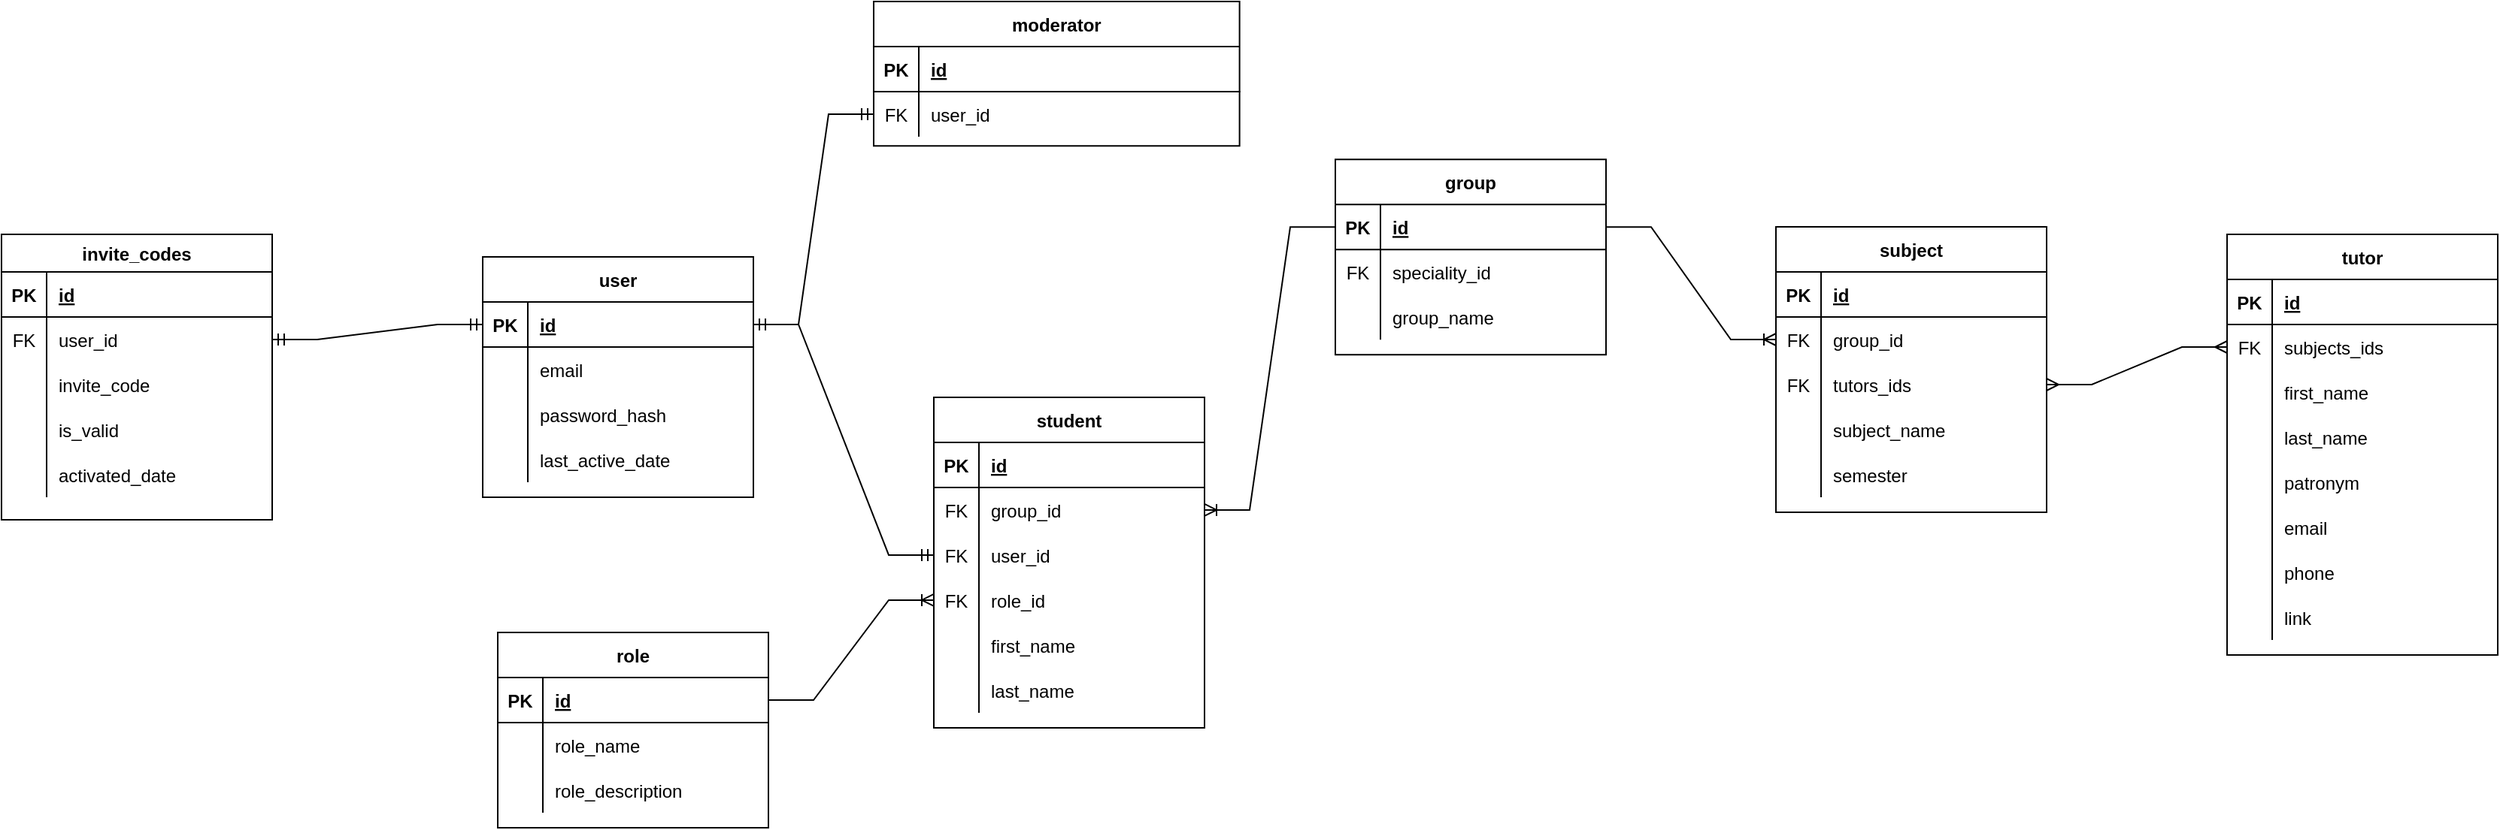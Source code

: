 <mxfile version="16.6.6" type="github">
  <diagram id="R2lEEEUBdFMjLlhIrx00" name="Page-1">
    <mxGraphModel dx="2125" dy="1175" grid="1" gridSize="10" guides="1" tooltips="1" connect="1" arrows="1" fold="1" page="1" pageScale="1" pageWidth="3300" pageHeight="2339" math="0" shadow="0" extFonts="Permanent Marker^https://fonts.googleapis.com/css?family=Permanent+Marker">
      <root>
        <mxCell id="0" />
        <mxCell id="1" parent="0" />
        <mxCell id="s9eudYA9k4VS2AkBvRyM-42" value="moderator" style="shape=table;startSize=30;container=1;collapsible=1;childLayout=tableLayout;fixedRows=1;rowLines=0;fontStyle=1;align=center;resizeLast=1;" parent="1" vertex="1">
          <mxGeometry x="1149.996" y="1100" width="243.31" height="96.08" as="geometry">
            <mxRectangle x="1749.996" y="1660.0" width="90" height="30" as="alternateBounds" />
          </mxGeometry>
        </mxCell>
        <mxCell id="s9eudYA9k4VS2AkBvRyM-43" value="" style="shape=tableRow;horizontal=0;startSize=0;swimlaneHead=0;swimlaneBody=0;fillColor=none;collapsible=0;dropTarget=0;points=[[0,0.5],[1,0.5]];portConstraint=eastwest;top=0;left=0;right=0;bottom=1;" parent="s9eudYA9k4VS2AkBvRyM-42" vertex="1">
          <mxGeometry y="30" width="243.31" height="30" as="geometry" />
        </mxCell>
        <mxCell id="s9eudYA9k4VS2AkBvRyM-44" value="PK" style="shape=partialRectangle;connectable=0;fillColor=none;top=0;left=0;bottom=0;right=0;fontStyle=1;overflow=hidden;" parent="s9eudYA9k4VS2AkBvRyM-43" vertex="1">
          <mxGeometry width="30" height="30" as="geometry">
            <mxRectangle width="30" height="30" as="alternateBounds" />
          </mxGeometry>
        </mxCell>
        <mxCell id="s9eudYA9k4VS2AkBvRyM-45" value="id" style="shape=partialRectangle;connectable=0;fillColor=none;top=0;left=0;bottom=0;right=0;align=left;spacingLeft=6;fontStyle=5;overflow=hidden;" parent="s9eudYA9k4VS2AkBvRyM-43" vertex="1">
          <mxGeometry x="30" width="213.31" height="30" as="geometry">
            <mxRectangle width="213.31" height="30" as="alternateBounds" />
          </mxGeometry>
        </mxCell>
        <mxCell id="s9eudYA9k4VS2AkBvRyM-46" value="" style="shape=tableRow;horizontal=0;startSize=0;swimlaneHead=0;swimlaneBody=0;fillColor=none;collapsible=0;dropTarget=0;points=[[0,0.5],[1,0.5]];portConstraint=eastwest;top=0;left=0;right=0;bottom=0;" parent="s9eudYA9k4VS2AkBvRyM-42" vertex="1">
          <mxGeometry y="60" width="243.31" height="30" as="geometry" />
        </mxCell>
        <mxCell id="s9eudYA9k4VS2AkBvRyM-47" value="FK" style="shape=partialRectangle;connectable=0;fillColor=none;top=0;left=0;bottom=0;right=0;editable=1;overflow=hidden;" parent="s9eudYA9k4VS2AkBvRyM-46" vertex="1">
          <mxGeometry width="30" height="30" as="geometry">
            <mxRectangle width="30" height="30" as="alternateBounds" />
          </mxGeometry>
        </mxCell>
        <mxCell id="s9eudYA9k4VS2AkBvRyM-48" value="user_id" style="shape=partialRectangle;connectable=0;fillColor=none;top=0;left=0;bottom=0;right=0;align=left;spacingLeft=6;overflow=hidden;" parent="s9eudYA9k4VS2AkBvRyM-46" vertex="1">
          <mxGeometry x="30" width="213.31" height="30" as="geometry">
            <mxRectangle width="213.31" height="30" as="alternateBounds" />
          </mxGeometry>
        </mxCell>
        <mxCell id="s9eudYA9k4VS2AkBvRyM-84" value="group" style="shape=table;startSize=30;container=1;collapsible=1;childLayout=tableLayout;fixedRows=1;rowLines=0;fontStyle=1;align=center;resizeLast=1;" parent="1" vertex="1">
          <mxGeometry x="1457" y="1205.13" width="180" height="130" as="geometry" />
        </mxCell>
        <mxCell id="s9eudYA9k4VS2AkBvRyM-85" value="" style="shape=tableRow;horizontal=0;startSize=0;swimlaneHead=0;swimlaneBody=0;fillColor=none;collapsible=0;dropTarget=0;points=[[0,0.5],[1,0.5]];portConstraint=eastwest;top=0;left=0;right=0;bottom=1;" parent="s9eudYA9k4VS2AkBvRyM-84" vertex="1">
          <mxGeometry y="30" width="180" height="30" as="geometry" />
        </mxCell>
        <mxCell id="s9eudYA9k4VS2AkBvRyM-86" value="PK" style="shape=partialRectangle;connectable=0;fillColor=none;top=0;left=0;bottom=0;right=0;fontStyle=1;overflow=hidden;" parent="s9eudYA9k4VS2AkBvRyM-85" vertex="1">
          <mxGeometry width="30" height="30" as="geometry">
            <mxRectangle width="30" height="30" as="alternateBounds" />
          </mxGeometry>
        </mxCell>
        <mxCell id="s9eudYA9k4VS2AkBvRyM-87" value="id" style="shape=partialRectangle;connectable=0;fillColor=none;top=0;left=0;bottom=0;right=0;align=left;spacingLeft=6;fontStyle=5;overflow=hidden;" parent="s9eudYA9k4VS2AkBvRyM-85" vertex="1">
          <mxGeometry x="30" width="150" height="30" as="geometry">
            <mxRectangle width="150" height="30" as="alternateBounds" />
          </mxGeometry>
        </mxCell>
        <mxCell id="s9eudYA9k4VS2AkBvRyM-88" value="" style="shape=tableRow;horizontal=0;startSize=0;swimlaneHead=0;swimlaneBody=0;fillColor=none;collapsible=0;dropTarget=0;points=[[0,0.5],[1,0.5]];portConstraint=eastwest;top=0;left=0;right=0;bottom=0;" parent="s9eudYA9k4VS2AkBvRyM-84" vertex="1">
          <mxGeometry y="60" width="180" height="30" as="geometry" />
        </mxCell>
        <mxCell id="s9eudYA9k4VS2AkBvRyM-89" value="FK" style="shape=partialRectangle;connectable=0;fillColor=none;top=0;left=0;bottom=0;right=0;fontStyle=0;overflow=hidden;" parent="s9eudYA9k4VS2AkBvRyM-88" vertex="1">
          <mxGeometry width="30" height="30" as="geometry">
            <mxRectangle width="30" height="30" as="alternateBounds" />
          </mxGeometry>
        </mxCell>
        <mxCell id="s9eudYA9k4VS2AkBvRyM-90" value="speciality_id" style="shape=partialRectangle;connectable=0;fillColor=none;top=0;left=0;bottom=0;right=0;align=left;spacingLeft=6;fontStyle=0;overflow=hidden;" parent="s9eudYA9k4VS2AkBvRyM-88" vertex="1">
          <mxGeometry x="30" width="150" height="30" as="geometry">
            <mxRectangle width="150" height="30" as="alternateBounds" />
          </mxGeometry>
        </mxCell>
        <mxCell id="s9eudYA9k4VS2AkBvRyM-91" value="" style="shape=tableRow;horizontal=0;startSize=0;swimlaneHead=0;swimlaneBody=0;fillColor=none;collapsible=0;dropTarget=0;points=[[0,0.5],[1,0.5]];portConstraint=eastwest;top=0;left=0;right=0;bottom=0;" parent="s9eudYA9k4VS2AkBvRyM-84" vertex="1">
          <mxGeometry y="90" width="180" height="30" as="geometry" />
        </mxCell>
        <mxCell id="s9eudYA9k4VS2AkBvRyM-92" value="" style="shape=partialRectangle;connectable=0;fillColor=none;top=0;left=0;bottom=0;right=0;editable=1;overflow=hidden;" parent="s9eudYA9k4VS2AkBvRyM-91" vertex="1">
          <mxGeometry width="30" height="30" as="geometry">
            <mxRectangle width="30" height="30" as="alternateBounds" />
          </mxGeometry>
        </mxCell>
        <mxCell id="s9eudYA9k4VS2AkBvRyM-93" value="group_name" style="shape=partialRectangle;connectable=0;fillColor=none;top=0;left=0;bottom=0;right=0;align=left;spacingLeft=6;overflow=hidden;" parent="s9eudYA9k4VS2AkBvRyM-91" vertex="1">
          <mxGeometry x="30" width="150" height="30" as="geometry">
            <mxRectangle width="150" height="30" as="alternateBounds" />
          </mxGeometry>
        </mxCell>
        <mxCell id="s9eudYA9k4VS2AkBvRyM-110" value="subject" style="shape=table;startSize=30;container=1;collapsible=1;childLayout=tableLayout;fixedRows=1;rowLines=0;fontStyle=1;align=center;resizeLast=1;" parent="1" vertex="1">
          <mxGeometry x="1750" y="1250" width="180" height="190" as="geometry" />
        </mxCell>
        <mxCell id="s9eudYA9k4VS2AkBvRyM-111" value="" style="shape=tableRow;horizontal=0;startSize=0;swimlaneHead=0;swimlaneBody=0;fillColor=none;collapsible=0;dropTarget=0;points=[[0,0.5],[1,0.5]];portConstraint=eastwest;top=0;left=0;right=0;bottom=1;" parent="s9eudYA9k4VS2AkBvRyM-110" vertex="1">
          <mxGeometry y="30" width="180" height="30" as="geometry" />
        </mxCell>
        <mxCell id="s9eudYA9k4VS2AkBvRyM-112" value="PK" style="shape=partialRectangle;connectable=0;fillColor=none;top=0;left=0;bottom=0;right=0;fontStyle=1;overflow=hidden;" parent="s9eudYA9k4VS2AkBvRyM-111" vertex="1">
          <mxGeometry width="30" height="30" as="geometry">
            <mxRectangle width="30" height="30" as="alternateBounds" />
          </mxGeometry>
        </mxCell>
        <mxCell id="s9eudYA9k4VS2AkBvRyM-113" value="id" style="shape=partialRectangle;connectable=0;fillColor=none;top=0;left=0;bottom=0;right=0;align=left;spacingLeft=6;fontStyle=5;overflow=hidden;" parent="s9eudYA9k4VS2AkBvRyM-111" vertex="1">
          <mxGeometry x="30" width="150" height="30" as="geometry">
            <mxRectangle width="150" height="30" as="alternateBounds" />
          </mxGeometry>
        </mxCell>
        <mxCell id="s9eudYA9k4VS2AkBvRyM-114" value="" style="shape=tableRow;horizontal=0;startSize=0;swimlaneHead=0;swimlaneBody=0;fillColor=none;collapsible=0;dropTarget=0;points=[[0,0.5],[1,0.5]];portConstraint=eastwest;top=0;left=0;right=0;bottom=0;" parent="s9eudYA9k4VS2AkBvRyM-110" vertex="1">
          <mxGeometry y="60" width="180" height="30" as="geometry" />
        </mxCell>
        <mxCell id="s9eudYA9k4VS2AkBvRyM-115" value="FK" style="shape=partialRectangle;connectable=0;fillColor=none;top=0;left=0;bottom=0;right=0;fontStyle=0;overflow=hidden;" parent="s9eudYA9k4VS2AkBvRyM-114" vertex="1">
          <mxGeometry width="30" height="30" as="geometry">
            <mxRectangle width="30" height="30" as="alternateBounds" />
          </mxGeometry>
        </mxCell>
        <mxCell id="s9eudYA9k4VS2AkBvRyM-116" value="group_id" style="shape=partialRectangle;connectable=0;fillColor=none;top=0;left=0;bottom=0;right=0;align=left;spacingLeft=6;fontStyle=0;overflow=hidden;" parent="s9eudYA9k4VS2AkBvRyM-114" vertex="1">
          <mxGeometry x="30" width="150" height="30" as="geometry">
            <mxRectangle width="150" height="30" as="alternateBounds" />
          </mxGeometry>
        </mxCell>
        <mxCell id="s9eudYA9k4VS2AkBvRyM-117" value="" style="shape=tableRow;horizontal=0;startSize=0;swimlaneHead=0;swimlaneBody=0;fillColor=none;collapsible=0;dropTarget=0;points=[[0,0.5],[1,0.5]];portConstraint=eastwest;top=0;left=0;right=0;bottom=0;" parent="s9eudYA9k4VS2AkBvRyM-110" vertex="1">
          <mxGeometry y="90" width="180" height="30" as="geometry" />
        </mxCell>
        <mxCell id="s9eudYA9k4VS2AkBvRyM-118" value="FK" style="shape=partialRectangle;connectable=0;fillColor=none;top=0;left=0;bottom=0;right=0;fontStyle=0;overflow=hidden;" parent="s9eudYA9k4VS2AkBvRyM-117" vertex="1">
          <mxGeometry width="30" height="30" as="geometry">
            <mxRectangle width="30" height="30" as="alternateBounds" />
          </mxGeometry>
        </mxCell>
        <mxCell id="s9eudYA9k4VS2AkBvRyM-119" value="tutors_ids" style="shape=partialRectangle;connectable=0;fillColor=none;top=0;left=0;bottom=0;right=0;align=left;spacingLeft=6;fontStyle=0;overflow=hidden;" parent="s9eudYA9k4VS2AkBvRyM-117" vertex="1">
          <mxGeometry x="30" width="150" height="30" as="geometry">
            <mxRectangle width="150" height="30" as="alternateBounds" />
          </mxGeometry>
        </mxCell>
        <mxCell id="s9eudYA9k4VS2AkBvRyM-120" value="" style="shape=tableRow;horizontal=0;startSize=0;swimlaneHead=0;swimlaneBody=0;fillColor=none;collapsible=0;dropTarget=0;points=[[0,0.5],[1,0.5]];portConstraint=eastwest;top=0;left=0;right=0;bottom=0;" parent="s9eudYA9k4VS2AkBvRyM-110" vertex="1">
          <mxGeometry y="120" width="180" height="30" as="geometry" />
        </mxCell>
        <mxCell id="s9eudYA9k4VS2AkBvRyM-121" value="" style="shape=partialRectangle;connectable=0;fillColor=none;top=0;left=0;bottom=0;right=0;editable=1;overflow=hidden;" parent="s9eudYA9k4VS2AkBvRyM-120" vertex="1">
          <mxGeometry width="30" height="30" as="geometry">
            <mxRectangle width="30" height="30" as="alternateBounds" />
          </mxGeometry>
        </mxCell>
        <mxCell id="s9eudYA9k4VS2AkBvRyM-122" value="subject_name" style="shape=partialRectangle;connectable=0;fillColor=none;top=0;left=0;bottom=0;right=0;align=left;spacingLeft=6;overflow=hidden;" parent="s9eudYA9k4VS2AkBvRyM-120" vertex="1">
          <mxGeometry x="30" width="150" height="30" as="geometry">
            <mxRectangle width="150" height="30" as="alternateBounds" />
          </mxGeometry>
        </mxCell>
        <mxCell id="s9eudYA9k4VS2AkBvRyM-123" value="" style="shape=tableRow;horizontal=0;startSize=0;swimlaneHead=0;swimlaneBody=0;fillColor=none;collapsible=0;dropTarget=0;points=[[0,0.5],[1,0.5]];portConstraint=eastwest;top=0;left=0;right=0;bottom=0;" parent="s9eudYA9k4VS2AkBvRyM-110" vertex="1">
          <mxGeometry y="150" width="180" height="30" as="geometry" />
        </mxCell>
        <mxCell id="s9eudYA9k4VS2AkBvRyM-124" value="" style="shape=partialRectangle;connectable=0;fillColor=none;top=0;left=0;bottom=0;right=0;editable=1;overflow=hidden;" parent="s9eudYA9k4VS2AkBvRyM-123" vertex="1">
          <mxGeometry width="30" height="30" as="geometry">
            <mxRectangle width="30" height="30" as="alternateBounds" />
          </mxGeometry>
        </mxCell>
        <mxCell id="s9eudYA9k4VS2AkBvRyM-125" value="semester" style="shape=partialRectangle;connectable=0;fillColor=none;top=0;left=0;bottom=0;right=0;align=left;spacingLeft=6;overflow=hidden;" parent="s9eudYA9k4VS2AkBvRyM-123" vertex="1">
          <mxGeometry x="30" width="150" height="30" as="geometry">
            <mxRectangle width="150" height="30" as="alternateBounds" />
          </mxGeometry>
        </mxCell>
        <mxCell id="s9eudYA9k4VS2AkBvRyM-126" value="" style="edgeStyle=entityRelationEdgeStyle;fontSize=12;html=1;endArrow=ERoneToMany;rounded=0;entryX=0;entryY=0.5;entryDx=0;entryDy=0;exitX=1;exitY=0.5;exitDx=0;exitDy=0;" parent="1" source="s9eudYA9k4VS2AkBvRyM-85" target="s9eudYA9k4VS2AkBvRyM-114" edge="1">
          <mxGeometry width="100" height="100" relative="1" as="geometry">
            <mxPoint x="1987" y="1375.13" as="sourcePoint" />
            <mxPoint x="2087" y="1275.13" as="targetPoint" />
          </mxGeometry>
        </mxCell>
        <mxCell id="s9eudYA9k4VS2AkBvRyM-209" value="tutor" style="shape=table;startSize=30;container=1;collapsible=1;childLayout=tableLayout;fixedRows=1;rowLines=0;fontStyle=1;align=center;resizeLast=1;" parent="1" vertex="1">
          <mxGeometry x="2050" y="1255" width="180" height="280" as="geometry" />
        </mxCell>
        <mxCell id="s9eudYA9k4VS2AkBvRyM-210" value="" style="shape=tableRow;horizontal=0;startSize=0;swimlaneHead=0;swimlaneBody=0;fillColor=none;collapsible=0;dropTarget=0;points=[[0,0.5],[1,0.5]];portConstraint=eastwest;top=0;left=0;right=0;bottom=1;" parent="s9eudYA9k4VS2AkBvRyM-209" vertex="1">
          <mxGeometry y="30" width="180" height="30" as="geometry" />
        </mxCell>
        <mxCell id="s9eudYA9k4VS2AkBvRyM-211" value="PK" style="shape=partialRectangle;connectable=0;fillColor=none;top=0;left=0;bottom=0;right=0;fontStyle=1;overflow=hidden;" parent="s9eudYA9k4VS2AkBvRyM-210" vertex="1">
          <mxGeometry width="30" height="30" as="geometry">
            <mxRectangle width="30" height="30" as="alternateBounds" />
          </mxGeometry>
        </mxCell>
        <mxCell id="s9eudYA9k4VS2AkBvRyM-212" value="id" style="shape=partialRectangle;connectable=0;fillColor=none;top=0;left=0;bottom=0;right=0;align=left;spacingLeft=6;fontStyle=5;overflow=hidden;" parent="s9eudYA9k4VS2AkBvRyM-210" vertex="1">
          <mxGeometry x="30" width="150" height="30" as="geometry">
            <mxRectangle width="150" height="30" as="alternateBounds" />
          </mxGeometry>
        </mxCell>
        <mxCell id="s9eudYA9k4VS2AkBvRyM-213" value="" style="shape=tableRow;horizontal=0;startSize=0;swimlaneHead=0;swimlaneBody=0;fillColor=none;collapsible=0;dropTarget=0;points=[[0,0.5],[1,0.5]];portConstraint=eastwest;top=0;left=0;right=0;bottom=0;" parent="s9eudYA9k4VS2AkBvRyM-209" vertex="1">
          <mxGeometry y="60" width="180" height="30" as="geometry" />
        </mxCell>
        <mxCell id="s9eudYA9k4VS2AkBvRyM-214" value="FK" style="shape=partialRectangle;connectable=0;fillColor=none;top=0;left=0;bottom=0;right=0;fontStyle=0;overflow=hidden;" parent="s9eudYA9k4VS2AkBvRyM-213" vertex="1">
          <mxGeometry width="30" height="30" as="geometry">
            <mxRectangle width="30" height="30" as="alternateBounds" />
          </mxGeometry>
        </mxCell>
        <mxCell id="s9eudYA9k4VS2AkBvRyM-215" value="subjects_ids" style="shape=partialRectangle;connectable=0;fillColor=none;top=0;left=0;bottom=0;right=0;align=left;spacingLeft=6;fontStyle=0;overflow=hidden;" parent="s9eudYA9k4VS2AkBvRyM-213" vertex="1">
          <mxGeometry x="30" width="150" height="30" as="geometry">
            <mxRectangle width="150" height="30" as="alternateBounds" />
          </mxGeometry>
        </mxCell>
        <mxCell id="s9eudYA9k4VS2AkBvRyM-216" value="" style="shape=tableRow;horizontal=0;startSize=0;swimlaneHead=0;swimlaneBody=0;fillColor=none;collapsible=0;dropTarget=0;points=[[0,0.5],[1,0.5]];portConstraint=eastwest;top=0;left=0;right=0;bottom=0;" parent="s9eudYA9k4VS2AkBvRyM-209" vertex="1">
          <mxGeometry y="90" width="180" height="30" as="geometry" />
        </mxCell>
        <mxCell id="s9eudYA9k4VS2AkBvRyM-217" value="" style="shape=partialRectangle;connectable=0;fillColor=none;top=0;left=0;bottom=0;right=0;editable=1;overflow=hidden;" parent="s9eudYA9k4VS2AkBvRyM-216" vertex="1">
          <mxGeometry width="30" height="30" as="geometry">
            <mxRectangle width="30" height="30" as="alternateBounds" />
          </mxGeometry>
        </mxCell>
        <mxCell id="s9eudYA9k4VS2AkBvRyM-218" value="first_name" style="shape=partialRectangle;connectable=0;fillColor=none;top=0;left=0;bottom=0;right=0;align=left;spacingLeft=6;overflow=hidden;" parent="s9eudYA9k4VS2AkBvRyM-216" vertex="1">
          <mxGeometry x="30" width="150" height="30" as="geometry">
            <mxRectangle width="150" height="30" as="alternateBounds" />
          </mxGeometry>
        </mxCell>
        <mxCell id="s9eudYA9k4VS2AkBvRyM-219" value="" style="shape=tableRow;horizontal=0;startSize=0;swimlaneHead=0;swimlaneBody=0;fillColor=none;collapsible=0;dropTarget=0;points=[[0,0.5],[1,0.5]];portConstraint=eastwest;top=0;left=0;right=0;bottom=0;" parent="s9eudYA9k4VS2AkBvRyM-209" vertex="1">
          <mxGeometry y="120" width="180" height="30" as="geometry" />
        </mxCell>
        <mxCell id="s9eudYA9k4VS2AkBvRyM-220" value="" style="shape=partialRectangle;connectable=0;fillColor=none;top=0;left=0;bottom=0;right=0;editable=1;overflow=hidden;" parent="s9eudYA9k4VS2AkBvRyM-219" vertex="1">
          <mxGeometry width="30" height="30" as="geometry">
            <mxRectangle width="30" height="30" as="alternateBounds" />
          </mxGeometry>
        </mxCell>
        <mxCell id="s9eudYA9k4VS2AkBvRyM-221" value="last_name" style="shape=partialRectangle;connectable=0;fillColor=none;top=0;left=0;bottom=0;right=0;align=left;spacingLeft=6;overflow=hidden;" parent="s9eudYA9k4VS2AkBvRyM-219" vertex="1">
          <mxGeometry x="30" width="150" height="30" as="geometry">
            <mxRectangle width="150" height="30" as="alternateBounds" />
          </mxGeometry>
        </mxCell>
        <mxCell id="s9eudYA9k4VS2AkBvRyM-222" value="" style="shape=tableRow;horizontal=0;startSize=0;swimlaneHead=0;swimlaneBody=0;fillColor=none;collapsible=0;dropTarget=0;points=[[0,0.5],[1,0.5]];portConstraint=eastwest;top=0;left=0;right=0;bottom=0;" parent="s9eudYA9k4VS2AkBvRyM-209" vertex="1">
          <mxGeometry y="150" width="180" height="30" as="geometry" />
        </mxCell>
        <mxCell id="s9eudYA9k4VS2AkBvRyM-223" value="" style="shape=partialRectangle;connectable=0;fillColor=none;top=0;left=0;bottom=0;right=0;editable=1;overflow=hidden;" parent="s9eudYA9k4VS2AkBvRyM-222" vertex="1">
          <mxGeometry width="30" height="30" as="geometry">
            <mxRectangle width="30" height="30" as="alternateBounds" />
          </mxGeometry>
        </mxCell>
        <mxCell id="s9eudYA9k4VS2AkBvRyM-224" value="patronym" style="shape=partialRectangle;connectable=0;fillColor=none;top=0;left=0;bottom=0;right=0;align=left;spacingLeft=6;overflow=hidden;" parent="s9eudYA9k4VS2AkBvRyM-222" vertex="1">
          <mxGeometry x="30" width="150" height="30" as="geometry">
            <mxRectangle width="150" height="30" as="alternateBounds" />
          </mxGeometry>
        </mxCell>
        <mxCell id="s9eudYA9k4VS2AkBvRyM-225" value="" style="shape=tableRow;horizontal=0;startSize=0;swimlaneHead=0;swimlaneBody=0;fillColor=none;collapsible=0;dropTarget=0;points=[[0,0.5],[1,0.5]];portConstraint=eastwest;top=0;left=0;right=0;bottom=0;" parent="s9eudYA9k4VS2AkBvRyM-209" vertex="1">
          <mxGeometry y="180" width="180" height="30" as="geometry" />
        </mxCell>
        <mxCell id="s9eudYA9k4VS2AkBvRyM-226" value="" style="shape=partialRectangle;connectable=0;fillColor=none;top=0;left=0;bottom=0;right=0;editable=1;overflow=hidden;" parent="s9eudYA9k4VS2AkBvRyM-225" vertex="1">
          <mxGeometry width="30" height="30" as="geometry">
            <mxRectangle width="30" height="30" as="alternateBounds" />
          </mxGeometry>
        </mxCell>
        <mxCell id="s9eudYA9k4VS2AkBvRyM-227" value="email" style="shape=partialRectangle;connectable=0;fillColor=none;top=0;left=0;bottom=0;right=0;align=left;spacingLeft=6;overflow=hidden;" parent="s9eudYA9k4VS2AkBvRyM-225" vertex="1">
          <mxGeometry x="30" width="150" height="30" as="geometry">
            <mxRectangle width="150" height="30" as="alternateBounds" />
          </mxGeometry>
        </mxCell>
        <mxCell id="s9eudYA9k4VS2AkBvRyM-228" value="" style="shape=tableRow;horizontal=0;startSize=0;swimlaneHead=0;swimlaneBody=0;fillColor=none;collapsible=0;dropTarget=0;points=[[0,0.5],[1,0.5]];portConstraint=eastwest;top=0;left=0;right=0;bottom=0;" parent="s9eudYA9k4VS2AkBvRyM-209" vertex="1">
          <mxGeometry y="210" width="180" height="30" as="geometry" />
        </mxCell>
        <mxCell id="s9eudYA9k4VS2AkBvRyM-229" value="" style="shape=partialRectangle;connectable=0;fillColor=none;top=0;left=0;bottom=0;right=0;editable=1;overflow=hidden;" parent="s9eudYA9k4VS2AkBvRyM-228" vertex="1">
          <mxGeometry width="30" height="30" as="geometry">
            <mxRectangle width="30" height="30" as="alternateBounds" />
          </mxGeometry>
        </mxCell>
        <mxCell id="s9eudYA9k4VS2AkBvRyM-230" value="phone" style="shape=partialRectangle;connectable=0;fillColor=none;top=0;left=0;bottom=0;right=0;align=left;spacingLeft=6;overflow=hidden;" parent="s9eudYA9k4VS2AkBvRyM-228" vertex="1">
          <mxGeometry x="30" width="150" height="30" as="geometry">
            <mxRectangle width="150" height="30" as="alternateBounds" />
          </mxGeometry>
        </mxCell>
        <mxCell id="s9eudYA9k4VS2AkBvRyM-231" value="" style="shape=tableRow;horizontal=0;startSize=0;swimlaneHead=0;swimlaneBody=0;fillColor=none;collapsible=0;dropTarget=0;points=[[0,0.5],[1,0.5]];portConstraint=eastwest;top=0;left=0;right=0;bottom=0;" parent="s9eudYA9k4VS2AkBvRyM-209" vertex="1">
          <mxGeometry y="240" width="180" height="30" as="geometry" />
        </mxCell>
        <mxCell id="s9eudYA9k4VS2AkBvRyM-232" value="" style="shape=partialRectangle;connectable=0;fillColor=none;top=0;left=0;bottom=0;right=0;editable=1;overflow=hidden;" parent="s9eudYA9k4VS2AkBvRyM-231" vertex="1">
          <mxGeometry width="30" height="30" as="geometry">
            <mxRectangle width="30" height="30" as="alternateBounds" />
          </mxGeometry>
        </mxCell>
        <mxCell id="s9eudYA9k4VS2AkBvRyM-233" value="link" style="shape=partialRectangle;connectable=0;fillColor=none;top=0;left=0;bottom=0;right=0;align=left;spacingLeft=6;overflow=hidden;" parent="s9eudYA9k4VS2AkBvRyM-231" vertex="1">
          <mxGeometry x="30" width="150" height="30" as="geometry">
            <mxRectangle width="150" height="30" as="alternateBounds" />
          </mxGeometry>
        </mxCell>
        <mxCell id="s9eudYA9k4VS2AkBvRyM-234" value="" style="edgeStyle=entityRelationEdgeStyle;fontSize=12;html=1;endArrow=ERmany;startArrow=ERmany;rounded=0;entryX=0;entryY=0.5;entryDx=0;entryDy=0;exitX=1;exitY=0.5;exitDx=0;exitDy=0;" parent="1" source="s9eudYA9k4VS2AkBvRyM-117" target="s9eudYA9k4VS2AkBvRyM-213" edge="1">
          <mxGeometry width="100" height="100" relative="1" as="geometry">
            <mxPoint x="1907" y="1660" as="sourcePoint" />
            <mxPoint x="2007" y="1560" as="targetPoint" />
          </mxGeometry>
        </mxCell>
        <mxCell id="s9eudYA9k4VS2AkBvRyM-238" value="user" style="shape=table;startSize=30;container=1;collapsible=1;childLayout=tableLayout;fixedRows=1;rowLines=0;fontStyle=1;align=center;resizeLast=1;" parent="1" vertex="1">
          <mxGeometry x="890" y="1270" width="180" height="160" as="geometry" />
        </mxCell>
        <mxCell id="s9eudYA9k4VS2AkBvRyM-239" value="" style="shape=tableRow;horizontal=0;startSize=0;swimlaneHead=0;swimlaneBody=0;fillColor=none;collapsible=0;dropTarget=0;points=[[0,0.5],[1,0.5]];portConstraint=eastwest;top=0;left=0;right=0;bottom=1;" parent="s9eudYA9k4VS2AkBvRyM-238" vertex="1">
          <mxGeometry y="30" width="180" height="30" as="geometry" />
        </mxCell>
        <mxCell id="s9eudYA9k4VS2AkBvRyM-240" value="PK" style="shape=partialRectangle;connectable=0;fillColor=none;top=0;left=0;bottom=0;right=0;fontStyle=1;overflow=hidden;" parent="s9eudYA9k4VS2AkBvRyM-239" vertex="1">
          <mxGeometry width="30" height="30" as="geometry">
            <mxRectangle width="30" height="30" as="alternateBounds" />
          </mxGeometry>
        </mxCell>
        <mxCell id="s9eudYA9k4VS2AkBvRyM-241" value="id" style="shape=partialRectangle;connectable=0;fillColor=none;top=0;left=0;bottom=0;right=0;align=left;spacingLeft=6;fontStyle=5;overflow=hidden;" parent="s9eudYA9k4VS2AkBvRyM-239" vertex="1">
          <mxGeometry x="30" width="150" height="30" as="geometry">
            <mxRectangle width="150" height="30" as="alternateBounds" />
          </mxGeometry>
        </mxCell>
        <mxCell id="s9eudYA9k4VS2AkBvRyM-242" value="" style="shape=tableRow;horizontal=0;startSize=0;swimlaneHead=0;swimlaneBody=0;fillColor=none;collapsible=0;dropTarget=0;points=[[0,0.5],[1,0.5]];portConstraint=eastwest;top=0;left=0;right=0;bottom=0;" parent="s9eudYA9k4VS2AkBvRyM-238" vertex="1">
          <mxGeometry y="60" width="180" height="30" as="geometry" />
        </mxCell>
        <mxCell id="s9eudYA9k4VS2AkBvRyM-243" value="" style="shape=partialRectangle;connectable=0;fillColor=none;top=0;left=0;bottom=0;right=0;editable=1;overflow=hidden;" parent="s9eudYA9k4VS2AkBvRyM-242" vertex="1">
          <mxGeometry width="30" height="30" as="geometry">
            <mxRectangle width="30" height="30" as="alternateBounds" />
          </mxGeometry>
        </mxCell>
        <mxCell id="s9eudYA9k4VS2AkBvRyM-244" value="email" style="shape=partialRectangle;connectable=0;fillColor=none;top=0;left=0;bottom=0;right=0;align=left;spacingLeft=6;overflow=hidden;" parent="s9eudYA9k4VS2AkBvRyM-242" vertex="1">
          <mxGeometry x="30" width="150" height="30" as="geometry">
            <mxRectangle width="150" height="30" as="alternateBounds" />
          </mxGeometry>
        </mxCell>
        <mxCell id="s9eudYA9k4VS2AkBvRyM-245" value="" style="shape=tableRow;horizontal=0;startSize=0;swimlaneHead=0;swimlaneBody=0;fillColor=none;collapsible=0;dropTarget=0;points=[[0,0.5],[1,0.5]];portConstraint=eastwest;top=0;left=0;right=0;bottom=0;" parent="s9eudYA9k4VS2AkBvRyM-238" vertex="1">
          <mxGeometry y="90" width="180" height="30" as="geometry" />
        </mxCell>
        <mxCell id="s9eudYA9k4VS2AkBvRyM-246" value="" style="shape=partialRectangle;connectable=0;fillColor=none;top=0;left=0;bottom=0;right=0;editable=1;overflow=hidden;" parent="s9eudYA9k4VS2AkBvRyM-245" vertex="1">
          <mxGeometry width="30" height="30" as="geometry">
            <mxRectangle width="30" height="30" as="alternateBounds" />
          </mxGeometry>
        </mxCell>
        <mxCell id="s9eudYA9k4VS2AkBvRyM-247" value="password_hash" style="shape=partialRectangle;connectable=0;fillColor=none;top=0;left=0;bottom=0;right=0;align=left;spacingLeft=6;overflow=hidden;" parent="s9eudYA9k4VS2AkBvRyM-245" vertex="1">
          <mxGeometry x="30" width="150" height="30" as="geometry">
            <mxRectangle width="150" height="30" as="alternateBounds" />
          </mxGeometry>
        </mxCell>
        <mxCell id="s9eudYA9k4VS2AkBvRyM-248" value="" style="shape=tableRow;horizontal=0;startSize=0;swimlaneHead=0;swimlaneBody=0;fillColor=none;collapsible=0;dropTarget=0;points=[[0,0.5],[1,0.5]];portConstraint=eastwest;top=0;left=0;right=0;bottom=0;" parent="s9eudYA9k4VS2AkBvRyM-238" vertex="1">
          <mxGeometry y="120" width="180" height="30" as="geometry" />
        </mxCell>
        <mxCell id="s9eudYA9k4VS2AkBvRyM-249" value="" style="shape=partialRectangle;connectable=0;fillColor=none;top=0;left=0;bottom=0;right=0;editable=1;overflow=hidden;" parent="s9eudYA9k4VS2AkBvRyM-248" vertex="1">
          <mxGeometry width="30" height="30" as="geometry">
            <mxRectangle width="30" height="30" as="alternateBounds" />
          </mxGeometry>
        </mxCell>
        <mxCell id="s9eudYA9k4VS2AkBvRyM-250" value="last_active_date" style="shape=partialRectangle;connectable=0;fillColor=none;top=0;left=0;bottom=0;right=0;align=left;spacingLeft=6;overflow=hidden;" parent="s9eudYA9k4VS2AkBvRyM-248" vertex="1">
          <mxGeometry x="30" width="150" height="30" as="geometry">
            <mxRectangle width="150" height="30" as="alternateBounds" />
          </mxGeometry>
        </mxCell>
        <mxCell id="s9eudYA9k4VS2AkBvRyM-251" value="student" style="shape=table;startSize=30;container=1;collapsible=1;childLayout=tableLayout;fixedRows=1;rowLines=0;fontStyle=1;align=center;resizeLast=1;" parent="1" vertex="1">
          <mxGeometry x="1190" y="1363.49" width="180" height="220" as="geometry" />
        </mxCell>
        <mxCell id="s9eudYA9k4VS2AkBvRyM-252" value="" style="shape=tableRow;horizontal=0;startSize=0;swimlaneHead=0;swimlaneBody=0;fillColor=none;collapsible=0;dropTarget=0;points=[[0,0.5],[1,0.5]];portConstraint=eastwest;top=0;left=0;right=0;bottom=1;" parent="s9eudYA9k4VS2AkBvRyM-251" vertex="1">
          <mxGeometry y="30" width="180" height="30" as="geometry" />
        </mxCell>
        <mxCell id="s9eudYA9k4VS2AkBvRyM-253" value="PK" style="shape=partialRectangle;connectable=0;fillColor=none;top=0;left=0;bottom=0;right=0;fontStyle=1;overflow=hidden;" parent="s9eudYA9k4VS2AkBvRyM-252" vertex="1">
          <mxGeometry width="30" height="30" as="geometry">
            <mxRectangle width="30" height="30" as="alternateBounds" />
          </mxGeometry>
        </mxCell>
        <mxCell id="s9eudYA9k4VS2AkBvRyM-254" value="id" style="shape=partialRectangle;connectable=0;fillColor=none;top=0;left=0;bottom=0;right=0;align=left;spacingLeft=6;fontStyle=5;overflow=hidden;" parent="s9eudYA9k4VS2AkBvRyM-252" vertex="1">
          <mxGeometry x="30" width="150" height="30" as="geometry">
            <mxRectangle width="150" height="30" as="alternateBounds" />
          </mxGeometry>
        </mxCell>
        <mxCell id="s9eudYA9k4VS2AkBvRyM-255" value="" style="shape=tableRow;horizontal=0;startSize=0;swimlaneHead=0;swimlaneBody=0;fillColor=none;collapsible=0;dropTarget=0;points=[[0,0.5],[1,0.5]];portConstraint=eastwest;top=0;left=0;right=0;bottom=0;" parent="s9eudYA9k4VS2AkBvRyM-251" vertex="1">
          <mxGeometry y="60" width="180" height="30" as="geometry" />
        </mxCell>
        <mxCell id="s9eudYA9k4VS2AkBvRyM-256" value="FK" style="shape=partialRectangle;connectable=0;fillColor=none;top=0;left=0;bottom=0;right=0;fontStyle=0;overflow=hidden;" parent="s9eudYA9k4VS2AkBvRyM-255" vertex="1">
          <mxGeometry width="30" height="30" as="geometry">
            <mxRectangle width="30" height="30" as="alternateBounds" />
          </mxGeometry>
        </mxCell>
        <mxCell id="s9eudYA9k4VS2AkBvRyM-257" value="group_id" style="shape=partialRectangle;connectable=0;fillColor=none;top=0;left=0;bottom=0;right=0;align=left;spacingLeft=6;fontStyle=0;overflow=hidden;" parent="s9eudYA9k4VS2AkBvRyM-255" vertex="1">
          <mxGeometry x="30" width="150" height="30" as="geometry">
            <mxRectangle width="150" height="30" as="alternateBounds" />
          </mxGeometry>
        </mxCell>
        <mxCell id="s9eudYA9k4VS2AkBvRyM-258" value="" style="shape=tableRow;horizontal=0;startSize=0;swimlaneHead=0;swimlaneBody=0;fillColor=none;collapsible=0;dropTarget=0;points=[[0,0.5],[1,0.5]];portConstraint=eastwest;top=0;left=0;right=0;bottom=0;" parent="s9eudYA9k4VS2AkBvRyM-251" vertex="1">
          <mxGeometry y="90" width="180" height="30" as="geometry" />
        </mxCell>
        <mxCell id="s9eudYA9k4VS2AkBvRyM-259" value="FK" style="shape=partialRectangle;connectable=0;fillColor=none;top=0;left=0;bottom=0;right=0;fontStyle=0;overflow=hidden;" parent="s9eudYA9k4VS2AkBvRyM-258" vertex="1">
          <mxGeometry width="30" height="30" as="geometry">
            <mxRectangle width="30" height="30" as="alternateBounds" />
          </mxGeometry>
        </mxCell>
        <mxCell id="s9eudYA9k4VS2AkBvRyM-260" value="user_id" style="shape=partialRectangle;connectable=0;fillColor=none;top=0;left=0;bottom=0;right=0;align=left;spacingLeft=6;fontStyle=0;overflow=hidden;" parent="s9eudYA9k4VS2AkBvRyM-258" vertex="1">
          <mxGeometry x="30" width="150" height="30" as="geometry">
            <mxRectangle width="150" height="30" as="alternateBounds" />
          </mxGeometry>
        </mxCell>
        <mxCell id="s9eudYA9k4VS2AkBvRyM-261" value="" style="shape=tableRow;horizontal=0;startSize=0;swimlaneHead=0;swimlaneBody=0;fillColor=none;collapsible=0;dropTarget=0;points=[[0,0.5],[1,0.5]];portConstraint=eastwest;top=0;left=0;right=0;bottom=0;" parent="s9eudYA9k4VS2AkBvRyM-251" vertex="1">
          <mxGeometry y="120" width="180" height="30" as="geometry" />
        </mxCell>
        <mxCell id="s9eudYA9k4VS2AkBvRyM-262" value="FK" style="shape=partialRectangle;connectable=0;fillColor=none;top=0;left=0;bottom=0;right=0;fontStyle=0;overflow=hidden;" parent="s9eudYA9k4VS2AkBvRyM-261" vertex="1">
          <mxGeometry width="30" height="30" as="geometry">
            <mxRectangle width="30" height="30" as="alternateBounds" />
          </mxGeometry>
        </mxCell>
        <mxCell id="s9eudYA9k4VS2AkBvRyM-263" value="role_id" style="shape=partialRectangle;connectable=0;fillColor=none;top=0;left=0;bottom=0;right=0;align=left;spacingLeft=6;fontStyle=0;overflow=hidden;" parent="s9eudYA9k4VS2AkBvRyM-261" vertex="1">
          <mxGeometry x="30" width="150" height="30" as="geometry">
            <mxRectangle width="150" height="30" as="alternateBounds" />
          </mxGeometry>
        </mxCell>
        <mxCell id="s9eudYA9k4VS2AkBvRyM-264" value="" style="shape=tableRow;horizontal=0;startSize=0;swimlaneHead=0;swimlaneBody=0;fillColor=none;collapsible=0;dropTarget=0;points=[[0,0.5],[1,0.5]];portConstraint=eastwest;top=0;left=0;right=0;bottom=0;" parent="s9eudYA9k4VS2AkBvRyM-251" vertex="1">
          <mxGeometry y="150" width="180" height="30" as="geometry" />
        </mxCell>
        <mxCell id="s9eudYA9k4VS2AkBvRyM-265" value="" style="shape=partialRectangle;connectable=0;fillColor=none;top=0;left=0;bottom=0;right=0;editable=1;overflow=hidden;" parent="s9eudYA9k4VS2AkBvRyM-264" vertex="1">
          <mxGeometry width="30" height="30" as="geometry">
            <mxRectangle width="30" height="30" as="alternateBounds" />
          </mxGeometry>
        </mxCell>
        <mxCell id="s9eudYA9k4VS2AkBvRyM-266" value="first_name" style="shape=partialRectangle;connectable=0;fillColor=none;top=0;left=0;bottom=0;right=0;align=left;spacingLeft=6;overflow=hidden;" parent="s9eudYA9k4VS2AkBvRyM-264" vertex="1">
          <mxGeometry x="30" width="150" height="30" as="geometry">
            <mxRectangle width="150" height="30" as="alternateBounds" />
          </mxGeometry>
        </mxCell>
        <mxCell id="s9eudYA9k4VS2AkBvRyM-267" value="" style="shape=tableRow;horizontal=0;startSize=0;swimlaneHead=0;swimlaneBody=0;fillColor=none;collapsible=0;dropTarget=0;points=[[0,0.5],[1,0.5]];portConstraint=eastwest;top=0;left=0;right=0;bottom=0;" parent="s9eudYA9k4VS2AkBvRyM-251" vertex="1">
          <mxGeometry y="180" width="180" height="30" as="geometry" />
        </mxCell>
        <mxCell id="s9eudYA9k4VS2AkBvRyM-268" value="" style="shape=partialRectangle;connectable=0;fillColor=none;top=0;left=0;bottom=0;right=0;editable=1;overflow=hidden;" parent="s9eudYA9k4VS2AkBvRyM-267" vertex="1">
          <mxGeometry width="30" height="30" as="geometry">
            <mxRectangle width="30" height="30" as="alternateBounds" />
          </mxGeometry>
        </mxCell>
        <mxCell id="s9eudYA9k4VS2AkBvRyM-269" value="last_name" style="shape=partialRectangle;connectable=0;fillColor=none;top=0;left=0;bottom=0;right=0;align=left;spacingLeft=6;overflow=hidden;" parent="s9eudYA9k4VS2AkBvRyM-267" vertex="1">
          <mxGeometry x="30" width="150" height="30" as="geometry">
            <mxRectangle width="150" height="30" as="alternateBounds" />
          </mxGeometry>
        </mxCell>
        <mxCell id="s9eudYA9k4VS2AkBvRyM-270" value="role" style="shape=table;startSize=30;container=1;collapsible=1;childLayout=tableLayout;fixedRows=1;rowLines=0;fontStyle=1;align=center;resizeLast=1;" parent="1" vertex="1">
          <mxGeometry x="900" y="1520" width="180" height="130" as="geometry" />
        </mxCell>
        <mxCell id="s9eudYA9k4VS2AkBvRyM-271" value="" style="shape=tableRow;horizontal=0;startSize=0;swimlaneHead=0;swimlaneBody=0;fillColor=none;collapsible=0;dropTarget=0;points=[[0,0.5],[1,0.5]];portConstraint=eastwest;top=0;left=0;right=0;bottom=1;" parent="s9eudYA9k4VS2AkBvRyM-270" vertex="1">
          <mxGeometry y="30" width="180" height="30" as="geometry" />
        </mxCell>
        <mxCell id="s9eudYA9k4VS2AkBvRyM-272" value="PK" style="shape=partialRectangle;connectable=0;fillColor=none;top=0;left=0;bottom=0;right=0;fontStyle=1;overflow=hidden;" parent="s9eudYA9k4VS2AkBvRyM-271" vertex="1">
          <mxGeometry width="30" height="30" as="geometry">
            <mxRectangle width="30" height="30" as="alternateBounds" />
          </mxGeometry>
        </mxCell>
        <mxCell id="s9eudYA9k4VS2AkBvRyM-273" value="id" style="shape=partialRectangle;connectable=0;fillColor=none;top=0;left=0;bottom=0;right=0;align=left;spacingLeft=6;fontStyle=5;overflow=hidden;" parent="s9eudYA9k4VS2AkBvRyM-271" vertex="1">
          <mxGeometry x="30" width="150" height="30" as="geometry">
            <mxRectangle width="150" height="30" as="alternateBounds" />
          </mxGeometry>
        </mxCell>
        <mxCell id="s9eudYA9k4VS2AkBvRyM-274" value="" style="shape=tableRow;horizontal=0;startSize=0;swimlaneHead=0;swimlaneBody=0;fillColor=none;collapsible=0;dropTarget=0;points=[[0,0.5],[1,0.5]];portConstraint=eastwest;top=0;left=0;right=0;bottom=0;" parent="s9eudYA9k4VS2AkBvRyM-270" vertex="1">
          <mxGeometry y="60" width="180" height="30" as="geometry" />
        </mxCell>
        <mxCell id="s9eudYA9k4VS2AkBvRyM-275" value="" style="shape=partialRectangle;connectable=0;fillColor=none;top=0;left=0;bottom=0;right=0;editable=1;overflow=hidden;" parent="s9eudYA9k4VS2AkBvRyM-274" vertex="1">
          <mxGeometry width="30" height="30" as="geometry">
            <mxRectangle width="30" height="30" as="alternateBounds" />
          </mxGeometry>
        </mxCell>
        <mxCell id="s9eudYA9k4VS2AkBvRyM-276" value="role_name" style="shape=partialRectangle;connectable=0;fillColor=none;top=0;left=0;bottom=0;right=0;align=left;spacingLeft=6;overflow=hidden;" parent="s9eudYA9k4VS2AkBvRyM-274" vertex="1">
          <mxGeometry x="30" width="150" height="30" as="geometry">
            <mxRectangle width="150" height="30" as="alternateBounds" />
          </mxGeometry>
        </mxCell>
        <mxCell id="s9eudYA9k4VS2AkBvRyM-277" value="" style="shape=tableRow;horizontal=0;startSize=0;swimlaneHead=0;swimlaneBody=0;fillColor=none;collapsible=0;dropTarget=0;points=[[0,0.5],[1,0.5]];portConstraint=eastwest;top=0;left=0;right=0;bottom=0;" parent="s9eudYA9k4VS2AkBvRyM-270" vertex="1">
          <mxGeometry y="90" width="180" height="30" as="geometry" />
        </mxCell>
        <mxCell id="s9eudYA9k4VS2AkBvRyM-278" value="" style="shape=partialRectangle;connectable=0;fillColor=none;top=0;left=0;bottom=0;right=0;editable=1;overflow=hidden;" parent="s9eudYA9k4VS2AkBvRyM-277" vertex="1">
          <mxGeometry width="30" height="30" as="geometry">
            <mxRectangle width="30" height="30" as="alternateBounds" />
          </mxGeometry>
        </mxCell>
        <mxCell id="s9eudYA9k4VS2AkBvRyM-279" value="role_description" style="shape=partialRectangle;connectable=0;fillColor=none;top=0;left=0;bottom=0;right=0;align=left;spacingLeft=6;overflow=hidden;" parent="s9eudYA9k4VS2AkBvRyM-277" vertex="1">
          <mxGeometry x="30" width="150" height="30" as="geometry">
            <mxRectangle width="150" height="30" as="alternateBounds" />
          </mxGeometry>
        </mxCell>
        <mxCell id="s9eudYA9k4VS2AkBvRyM-280" value="" style="edgeStyle=entityRelationEdgeStyle;fontSize=12;html=1;endArrow=ERoneToMany;rounded=0;exitX=1;exitY=0.5;exitDx=0;exitDy=0;entryX=0;entryY=0.5;entryDx=0;entryDy=0;" parent="1" source="s9eudYA9k4VS2AkBvRyM-271" target="s9eudYA9k4VS2AkBvRyM-261" edge="1">
          <mxGeometry width="100" height="100" relative="1" as="geometry">
            <mxPoint x="2097" y="2046.08" as="sourcePoint" />
            <mxPoint x="2197" y="1946.08" as="targetPoint" />
          </mxGeometry>
        </mxCell>
        <mxCell id="s9eudYA9k4VS2AkBvRyM-281" value="" style="edgeStyle=entityRelationEdgeStyle;fontSize=12;html=1;endArrow=ERmandOne;startArrow=ERmandOne;rounded=0;entryX=0;entryY=0.5;entryDx=0;entryDy=0;exitX=1;exitY=0.5;exitDx=0;exitDy=0;" parent="1" source="s9eudYA9k4VS2AkBvRyM-239" target="s9eudYA9k4VS2AkBvRyM-258" edge="1">
          <mxGeometry width="100" height="100" relative="1" as="geometry">
            <mxPoint x="1377" y="2196.08" as="sourcePoint" />
            <mxPoint x="1477" y="2096.08" as="targetPoint" />
          </mxGeometry>
        </mxCell>
        <mxCell id="s9eudYA9k4VS2AkBvRyM-282" value="" style="edgeStyle=entityRelationEdgeStyle;fontSize=12;html=1;endArrow=ERmandOne;startArrow=ERmandOne;rounded=0;entryX=0;entryY=0.5;entryDx=0;entryDy=0;exitX=1;exitY=0.5;exitDx=0;exitDy=0;" parent="1" source="s9eudYA9k4VS2AkBvRyM-239" target="s9eudYA9k4VS2AkBvRyM-46" edge="1">
          <mxGeometry width="100" height="100" relative="1" as="geometry">
            <mxPoint x="2797" y="3520" as="sourcePoint" />
            <mxPoint x="2897" y="3420" as="targetPoint" />
          </mxGeometry>
        </mxCell>
        <mxCell id="s9eudYA9k4VS2AkBvRyM-283" value="" style="edgeStyle=entityRelationEdgeStyle;fontSize=12;html=1;endArrow=ERoneToMany;rounded=0;entryX=1;entryY=0.5;entryDx=0;entryDy=0;exitX=0;exitY=0.5;exitDx=0;exitDy=0;" parent="1" source="s9eudYA9k4VS2AkBvRyM-85" target="s9eudYA9k4VS2AkBvRyM-255" edge="1">
          <mxGeometry width="100" height="100" relative="1" as="geometry">
            <mxPoint x="1437" y="1530" as="sourcePoint" />
            <mxPoint x="1537" y="1430" as="targetPoint" />
          </mxGeometry>
        </mxCell>
        <mxCell id="s9eudYA9k4VS2AkBvRyM-284" value="invite_codes" style="shape=table;startSize=25;container=1;collapsible=1;childLayout=tableLayout;fixedRows=1;rowLines=0;fontStyle=1;align=center;resizeLast=1;" parent="1" vertex="1">
          <mxGeometry x="570" y="1255" width="180" height="190" as="geometry" />
        </mxCell>
        <mxCell id="s9eudYA9k4VS2AkBvRyM-285" value="" style="shape=tableRow;horizontal=0;startSize=0;swimlaneHead=0;swimlaneBody=0;fillColor=none;collapsible=0;dropTarget=0;points=[[0,0.5],[1,0.5]];portConstraint=eastwest;top=0;left=0;right=0;bottom=1;" parent="s9eudYA9k4VS2AkBvRyM-284" vertex="1">
          <mxGeometry y="25" width="180" height="30" as="geometry" />
        </mxCell>
        <mxCell id="s9eudYA9k4VS2AkBvRyM-286" value="PK" style="shape=partialRectangle;connectable=0;fillColor=none;top=0;left=0;bottom=0;right=0;fontStyle=1;overflow=hidden;" parent="s9eudYA9k4VS2AkBvRyM-285" vertex="1">
          <mxGeometry width="30" height="30" as="geometry">
            <mxRectangle width="30" height="30" as="alternateBounds" />
          </mxGeometry>
        </mxCell>
        <mxCell id="s9eudYA9k4VS2AkBvRyM-287" value="id" style="shape=partialRectangle;connectable=0;fillColor=none;top=0;left=0;bottom=0;right=0;align=left;spacingLeft=6;fontStyle=5;overflow=hidden;" parent="s9eudYA9k4VS2AkBvRyM-285" vertex="1">
          <mxGeometry x="30" width="150" height="30" as="geometry">
            <mxRectangle width="150" height="30" as="alternateBounds" />
          </mxGeometry>
        </mxCell>
        <mxCell id="s9eudYA9k4VS2AkBvRyM-288" value="" style="shape=tableRow;horizontal=0;startSize=0;swimlaneHead=0;swimlaneBody=0;fillColor=none;collapsible=0;dropTarget=0;points=[[0,0.5],[1,0.5]];portConstraint=eastwest;top=0;left=0;right=0;bottom=0;" parent="s9eudYA9k4VS2AkBvRyM-284" vertex="1">
          <mxGeometry y="55" width="180" height="30" as="geometry" />
        </mxCell>
        <mxCell id="s9eudYA9k4VS2AkBvRyM-289" value="FK" style="shape=partialRectangle;connectable=0;fillColor=none;top=0;left=0;bottom=0;right=0;fontStyle=0;overflow=hidden;" parent="s9eudYA9k4VS2AkBvRyM-288" vertex="1">
          <mxGeometry width="30" height="30" as="geometry">
            <mxRectangle width="30" height="30" as="alternateBounds" />
          </mxGeometry>
        </mxCell>
        <mxCell id="s9eudYA9k4VS2AkBvRyM-290" value="user_id" style="shape=partialRectangle;connectable=0;fillColor=none;top=0;left=0;bottom=0;right=0;align=left;spacingLeft=6;fontStyle=0;overflow=hidden;" parent="s9eudYA9k4VS2AkBvRyM-288" vertex="1">
          <mxGeometry x="30" width="150" height="30" as="geometry">
            <mxRectangle width="150" height="30" as="alternateBounds" />
          </mxGeometry>
        </mxCell>
        <mxCell id="s9eudYA9k4VS2AkBvRyM-291" value="" style="shape=tableRow;horizontal=0;startSize=0;swimlaneHead=0;swimlaneBody=0;fillColor=none;collapsible=0;dropTarget=0;points=[[0,0.5],[1,0.5]];portConstraint=eastwest;top=0;left=0;right=0;bottom=0;" parent="s9eudYA9k4VS2AkBvRyM-284" vertex="1">
          <mxGeometry y="85" width="180" height="30" as="geometry" />
        </mxCell>
        <mxCell id="s9eudYA9k4VS2AkBvRyM-292" value="" style="shape=partialRectangle;connectable=0;fillColor=none;top=0;left=0;bottom=0;right=0;editable=1;overflow=hidden;" parent="s9eudYA9k4VS2AkBvRyM-291" vertex="1">
          <mxGeometry width="30" height="30" as="geometry">
            <mxRectangle width="30" height="30" as="alternateBounds" />
          </mxGeometry>
        </mxCell>
        <mxCell id="s9eudYA9k4VS2AkBvRyM-293" value="invite_code" style="shape=partialRectangle;connectable=0;fillColor=none;top=0;left=0;bottom=0;right=0;align=left;spacingLeft=6;overflow=hidden;" parent="s9eudYA9k4VS2AkBvRyM-291" vertex="1">
          <mxGeometry x="30" width="150" height="30" as="geometry">
            <mxRectangle width="150" height="30" as="alternateBounds" />
          </mxGeometry>
        </mxCell>
        <mxCell id="s9eudYA9k4VS2AkBvRyM-294" value="" style="shape=tableRow;horizontal=0;startSize=0;swimlaneHead=0;swimlaneBody=0;fillColor=none;collapsible=0;dropTarget=0;points=[[0,0.5],[1,0.5]];portConstraint=eastwest;top=0;left=0;right=0;bottom=0;" parent="s9eudYA9k4VS2AkBvRyM-284" vertex="1">
          <mxGeometry y="115" width="180" height="30" as="geometry" />
        </mxCell>
        <mxCell id="s9eudYA9k4VS2AkBvRyM-295" value="" style="shape=partialRectangle;connectable=0;fillColor=none;top=0;left=0;bottom=0;right=0;editable=1;overflow=hidden;" parent="s9eudYA9k4VS2AkBvRyM-294" vertex="1">
          <mxGeometry width="30" height="30" as="geometry">
            <mxRectangle width="30" height="30" as="alternateBounds" />
          </mxGeometry>
        </mxCell>
        <mxCell id="s9eudYA9k4VS2AkBvRyM-296" value="is_valid" style="shape=partialRectangle;connectable=0;fillColor=none;top=0;left=0;bottom=0;right=0;align=left;spacingLeft=6;overflow=hidden;" parent="s9eudYA9k4VS2AkBvRyM-294" vertex="1">
          <mxGeometry x="30" width="150" height="30" as="geometry">
            <mxRectangle width="150" height="30" as="alternateBounds" />
          </mxGeometry>
        </mxCell>
        <mxCell id="s9eudYA9k4VS2AkBvRyM-297" value="" style="shape=tableRow;horizontal=0;startSize=0;swimlaneHead=0;swimlaneBody=0;fillColor=none;collapsible=0;dropTarget=0;points=[[0,0.5],[1,0.5]];portConstraint=eastwest;top=0;left=0;right=0;bottom=0;" parent="s9eudYA9k4VS2AkBvRyM-284" vertex="1">
          <mxGeometry y="145" width="180" height="30" as="geometry" />
        </mxCell>
        <mxCell id="s9eudYA9k4VS2AkBvRyM-298" value="" style="shape=partialRectangle;connectable=0;fillColor=none;top=0;left=0;bottom=0;right=0;editable=1;overflow=hidden;" parent="s9eudYA9k4VS2AkBvRyM-297" vertex="1">
          <mxGeometry width="30" height="30" as="geometry">
            <mxRectangle width="30" height="30" as="alternateBounds" />
          </mxGeometry>
        </mxCell>
        <mxCell id="s9eudYA9k4VS2AkBvRyM-299" value="activated_date" style="shape=partialRectangle;connectable=0;fillColor=none;top=0;left=0;bottom=0;right=0;align=left;spacingLeft=6;overflow=hidden;" parent="s9eudYA9k4VS2AkBvRyM-297" vertex="1">
          <mxGeometry x="30" width="150" height="30" as="geometry">
            <mxRectangle width="150" height="30" as="alternateBounds" />
          </mxGeometry>
        </mxCell>
        <mxCell id="s9eudYA9k4VS2AkBvRyM-300" value="" style="edgeStyle=entityRelationEdgeStyle;fontSize=12;html=1;endArrow=ERmandOne;startArrow=ERmandOne;rounded=0;entryX=1;entryY=0.5;entryDx=0;entryDy=0;exitX=0;exitY=0.5;exitDx=0;exitDy=0;" parent="1" source="s9eudYA9k4VS2AkBvRyM-239" target="s9eudYA9k4VS2AkBvRyM-288" edge="1">
          <mxGeometry width="100" height="100" relative="1" as="geometry">
            <mxPoint x="980" y="1410" as="sourcePoint" />
            <mxPoint x="1080" y="1310" as="targetPoint" />
          </mxGeometry>
        </mxCell>
      </root>
    </mxGraphModel>
  </diagram>
</mxfile>